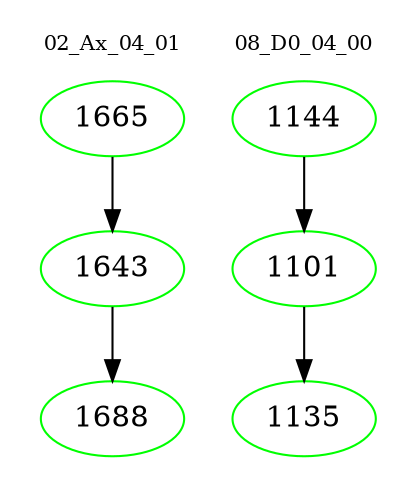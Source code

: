 digraph{
subgraph cluster_0 {
color = white
label = "02_Ax_04_01";
fontsize=10;
T0_1665 [label="1665", color="green"]
T0_1665 -> T0_1643 [color="black"]
T0_1643 [label="1643", color="green"]
T0_1643 -> T0_1688 [color="black"]
T0_1688 [label="1688", color="green"]
}
subgraph cluster_1 {
color = white
label = "08_D0_04_00";
fontsize=10;
T1_1144 [label="1144", color="green"]
T1_1144 -> T1_1101 [color="black"]
T1_1101 [label="1101", color="green"]
T1_1101 -> T1_1135 [color="black"]
T1_1135 [label="1135", color="green"]
}
}
